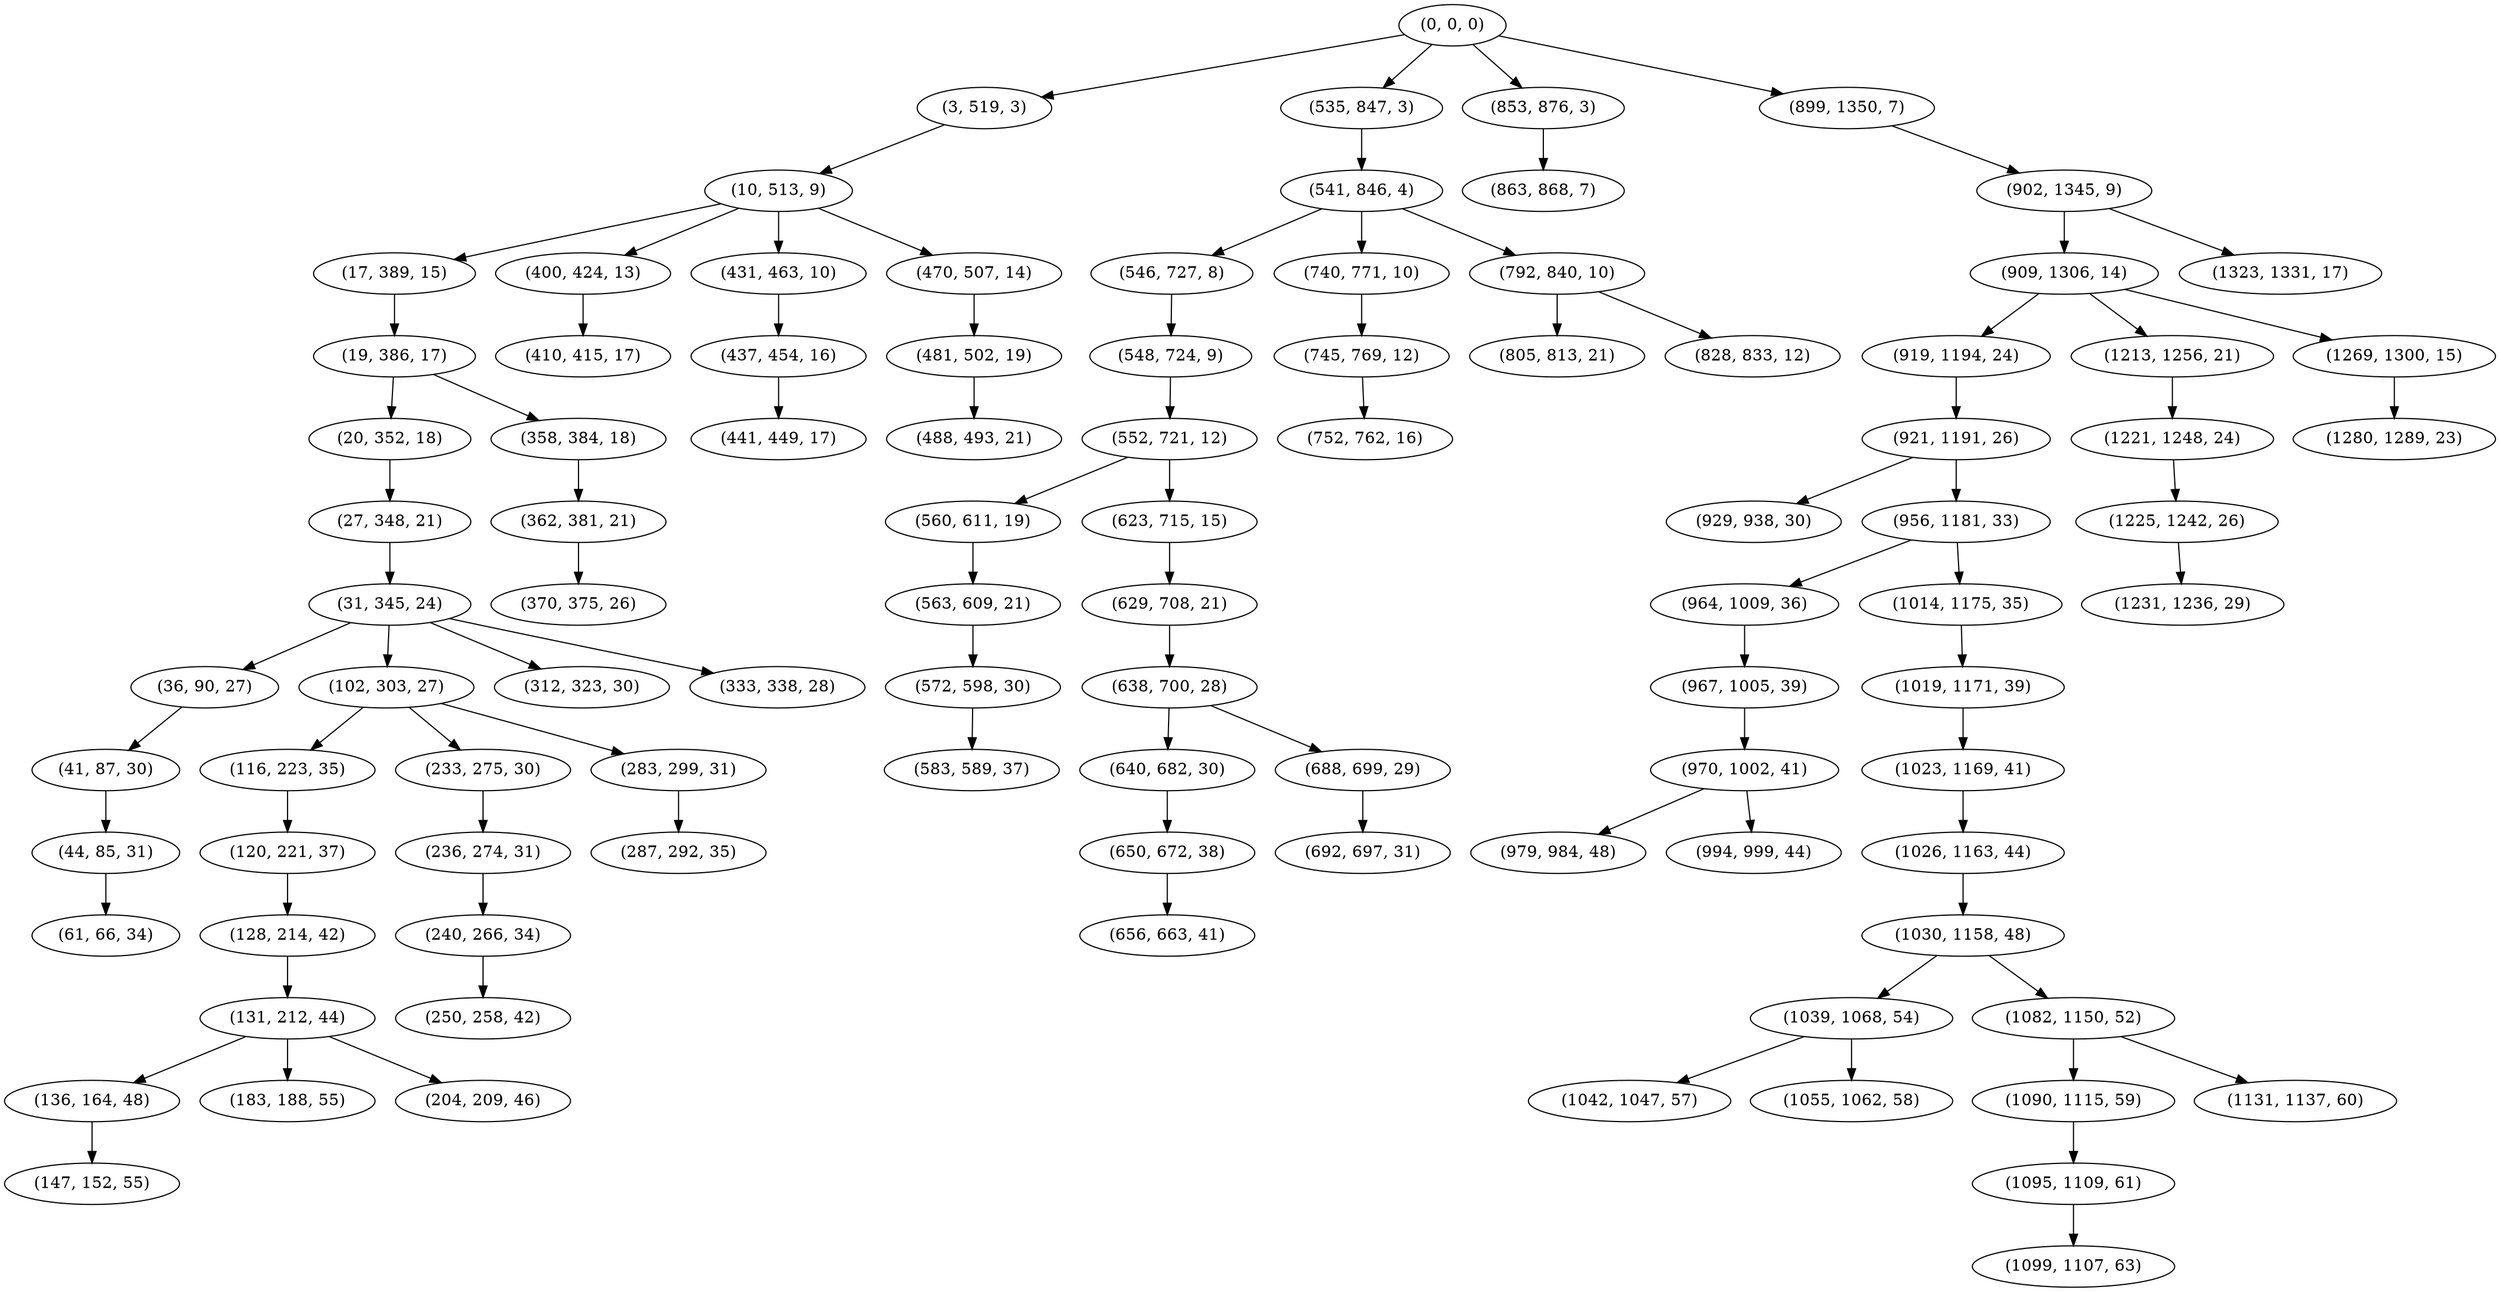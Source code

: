 digraph tree {
    "(0, 0, 0)";
    "(3, 519, 3)";
    "(10, 513, 9)";
    "(17, 389, 15)";
    "(19, 386, 17)";
    "(20, 352, 18)";
    "(27, 348, 21)";
    "(31, 345, 24)";
    "(36, 90, 27)";
    "(41, 87, 30)";
    "(44, 85, 31)";
    "(61, 66, 34)";
    "(102, 303, 27)";
    "(116, 223, 35)";
    "(120, 221, 37)";
    "(128, 214, 42)";
    "(131, 212, 44)";
    "(136, 164, 48)";
    "(147, 152, 55)";
    "(183, 188, 55)";
    "(204, 209, 46)";
    "(233, 275, 30)";
    "(236, 274, 31)";
    "(240, 266, 34)";
    "(250, 258, 42)";
    "(283, 299, 31)";
    "(287, 292, 35)";
    "(312, 323, 30)";
    "(333, 338, 28)";
    "(358, 384, 18)";
    "(362, 381, 21)";
    "(370, 375, 26)";
    "(400, 424, 13)";
    "(410, 415, 17)";
    "(431, 463, 10)";
    "(437, 454, 16)";
    "(441, 449, 17)";
    "(470, 507, 14)";
    "(481, 502, 19)";
    "(488, 493, 21)";
    "(535, 847, 3)";
    "(541, 846, 4)";
    "(546, 727, 8)";
    "(548, 724, 9)";
    "(552, 721, 12)";
    "(560, 611, 19)";
    "(563, 609, 21)";
    "(572, 598, 30)";
    "(583, 589, 37)";
    "(623, 715, 15)";
    "(629, 708, 21)";
    "(638, 700, 28)";
    "(640, 682, 30)";
    "(650, 672, 38)";
    "(656, 663, 41)";
    "(688, 699, 29)";
    "(692, 697, 31)";
    "(740, 771, 10)";
    "(745, 769, 12)";
    "(752, 762, 16)";
    "(792, 840, 10)";
    "(805, 813, 21)";
    "(828, 833, 12)";
    "(853, 876, 3)";
    "(863, 868, 7)";
    "(899, 1350, 7)";
    "(902, 1345, 9)";
    "(909, 1306, 14)";
    "(919, 1194, 24)";
    "(921, 1191, 26)";
    "(929, 938, 30)";
    "(956, 1181, 33)";
    "(964, 1009, 36)";
    "(967, 1005, 39)";
    "(970, 1002, 41)";
    "(979, 984, 48)";
    "(994, 999, 44)";
    "(1014, 1175, 35)";
    "(1019, 1171, 39)";
    "(1023, 1169, 41)";
    "(1026, 1163, 44)";
    "(1030, 1158, 48)";
    "(1039, 1068, 54)";
    "(1042, 1047, 57)";
    "(1055, 1062, 58)";
    "(1082, 1150, 52)";
    "(1090, 1115, 59)";
    "(1095, 1109, 61)";
    "(1099, 1107, 63)";
    "(1131, 1137, 60)";
    "(1213, 1256, 21)";
    "(1221, 1248, 24)";
    "(1225, 1242, 26)";
    "(1231, 1236, 29)";
    "(1269, 1300, 15)";
    "(1280, 1289, 23)";
    "(1323, 1331, 17)";
    "(0, 0, 0)" -> "(3, 519, 3)";
    "(0, 0, 0)" -> "(535, 847, 3)";
    "(0, 0, 0)" -> "(853, 876, 3)";
    "(0, 0, 0)" -> "(899, 1350, 7)";
    "(3, 519, 3)" -> "(10, 513, 9)";
    "(10, 513, 9)" -> "(17, 389, 15)";
    "(10, 513, 9)" -> "(400, 424, 13)";
    "(10, 513, 9)" -> "(431, 463, 10)";
    "(10, 513, 9)" -> "(470, 507, 14)";
    "(17, 389, 15)" -> "(19, 386, 17)";
    "(19, 386, 17)" -> "(20, 352, 18)";
    "(19, 386, 17)" -> "(358, 384, 18)";
    "(20, 352, 18)" -> "(27, 348, 21)";
    "(27, 348, 21)" -> "(31, 345, 24)";
    "(31, 345, 24)" -> "(36, 90, 27)";
    "(31, 345, 24)" -> "(102, 303, 27)";
    "(31, 345, 24)" -> "(312, 323, 30)";
    "(31, 345, 24)" -> "(333, 338, 28)";
    "(36, 90, 27)" -> "(41, 87, 30)";
    "(41, 87, 30)" -> "(44, 85, 31)";
    "(44, 85, 31)" -> "(61, 66, 34)";
    "(102, 303, 27)" -> "(116, 223, 35)";
    "(102, 303, 27)" -> "(233, 275, 30)";
    "(102, 303, 27)" -> "(283, 299, 31)";
    "(116, 223, 35)" -> "(120, 221, 37)";
    "(120, 221, 37)" -> "(128, 214, 42)";
    "(128, 214, 42)" -> "(131, 212, 44)";
    "(131, 212, 44)" -> "(136, 164, 48)";
    "(131, 212, 44)" -> "(183, 188, 55)";
    "(131, 212, 44)" -> "(204, 209, 46)";
    "(136, 164, 48)" -> "(147, 152, 55)";
    "(233, 275, 30)" -> "(236, 274, 31)";
    "(236, 274, 31)" -> "(240, 266, 34)";
    "(240, 266, 34)" -> "(250, 258, 42)";
    "(283, 299, 31)" -> "(287, 292, 35)";
    "(358, 384, 18)" -> "(362, 381, 21)";
    "(362, 381, 21)" -> "(370, 375, 26)";
    "(400, 424, 13)" -> "(410, 415, 17)";
    "(431, 463, 10)" -> "(437, 454, 16)";
    "(437, 454, 16)" -> "(441, 449, 17)";
    "(470, 507, 14)" -> "(481, 502, 19)";
    "(481, 502, 19)" -> "(488, 493, 21)";
    "(535, 847, 3)" -> "(541, 846, 4)";
    "(541, 846, 4)" -> "(546, 727, 8)";
    "(541, 846, 4)" -> "(740, 771, 10)";
    "(541, 846, 4)" -> "(792, 840, 10)";
    "(546, 727, 8)" -> "(548, 724, 9)";
    "(548, 724, 9)" -> "(552, 721, 12)";
    "(552, 721, 12)" -> "(560, 611, 19)";
    "(552, 721, 12)" -> "(623, 715, 15)";
    "(560, 611, 19)" -> "(563, 609, 21)";
    "(563, 609, 21)" -> "(572, 598, 30)";
    "(572, 598, 30)" -> "(583, 589, 37)";
    "(623, 715, 15)" -> "(629, 708, 21)";
    "(629, 708, 21)" -> "(638, 700, 28)";
    "(638, 700, 28)" -> "(640, 682, 30)";
    "(638, 700, 28)" -> "(688, 699, 29)";
    "(640, 682, 30)" -> "(650, 672, 38)";
    "(650, 672, 38)" -> "(656, 663, 41)";
    "(688, 699, 29)" -> "(692, 697, 31)";
    "(740, 771, 10)" -> "(745, 769, 12)";
    "(745, 769, 12)" -> "(752, 762, 16)";
    "(792, 840, 10)" -> "(805, 813, 21)";
    "(792, 840, 10)" -> "(828, 833, 12)";
    "(853, 876, 3)" -> "(863, 868, 7)";
    "(899, 1350, 7)" -> "(902, 1345, 9)";
    "(902, 1345, 9)" -> "(909, 1306, 14)";
    "(902, 1345, 9)" -> "(1323, 1331, 17)";
    "(909, 1306, 14)" -> "(919, 1194, 24)";
    "(909, 1306, 14)" -> "(1213, 1256, 21)";
    "(909, 1306, 14)" -> "(1269, 1300, 15)";
    "(919, 1194, 24)" -> "(921, 1191, 26)";
    "(921, 1191, 26)" -> "(929, 938, 30)";
    "(921, 1191, 26)" -> "(956, 1181, 33)";
    "(956, 1181, 33)" -> "(964, 1009, 36)";
    "(956, 1181, 33)" -> "(1014, 1175, 35)";
    "(964, 1009, 36)" -> "(967, 1005, 39)";
    "(967, 1005, 39)" -> "(970, 1002, 41)";
    "(970, 1002, 41)" -> "(979, 984, 48)";
    "(970, 1002, 41)" -> "(994, 999, 44)";
    "(1014, 1175, 35)" -> "(1019, 1171, 39)";
    "(1019, 1171, 39)" -> "(1023, 1169, 41)";
    "(1023, 1169, 41)" -> "(1026, 1163, 44)";
    "(1026, 1163, 44)" -> "(1030, 1158, 48)";
    "(1030, 1158, 48)" -> "(1039, 1068, 54)";
    "(1030, 1158, 48)" -> "(1082, 1150, 52)";
    "(1039, 1068, 54)" -> "(1042, 1047, 57)";
    "(1039, 1068, 54)" -> "(1055, 1062, 58)";
    "(1082, 1150, 52)" -> "(1090, 1115, 59)";
    "(1082, 1150, 52)" -> "(1131, 1137, 60)";
    "(1090, 1115, 59)" -> "(1095, 1109, 61)";
    "(1095, 1109, 61)" -> "(1099, 1107, 63)";
    "(1213, 1256, 21)" -> "(1221, 1248, 24)";
    "(1221, 1248, 24)" -> "(1225, 1242, 26)";
    "(1225, 1242, 26)" -> "(1231, 1236, 29)";
    "(1269, 1300, 15)" -> "(1280, 1289, 23)";
}
